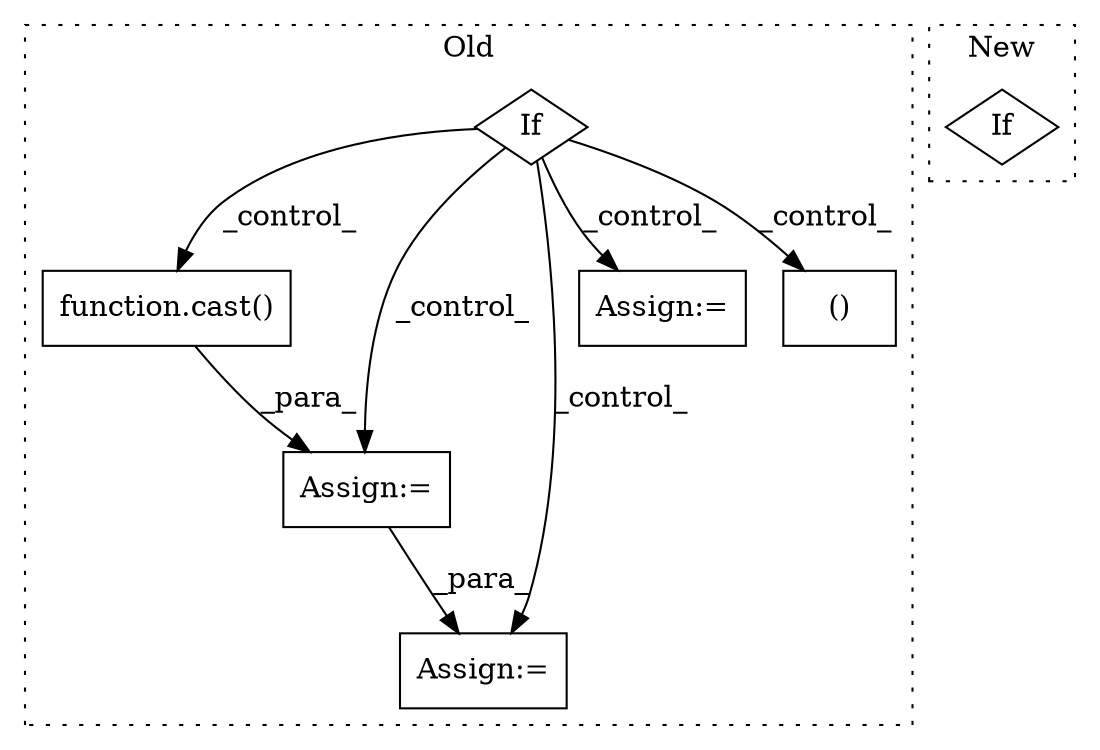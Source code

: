 digraph G {
subgraph cluster0 {
1 [label="function.cast()" a="75" s="1000,1043" l="5,1" shape="box"];
3 [label="Assign:=" a="68" s="1058" l="3" shape="box"];
4 [label="Assign:=" a="68" s="997" l="3" shape="box"];
5 [label="If" a="96" s="716" l="0" shape="diamond"];
6 [label="Assign:=" a="68" s="754" l="18" shape="box"];
7 [label="()" a="54" s="754" l="15" shape="box"];
label = "Old";
style="dotted";
}
subgraph cluster1 {
2 [label="If" a="96" s="727" l="0" shape="diamond"];
label = "New";
style="dotted";
}
1 -> 4 [label="_para_"];
4 -> 3 [label="_para_"];
5 -> 1 [label="_control_"];
5 -> 3 [label="_control_"];
5 -> 7 [label="_control_"];
5 -> 6 [label="_control_"];
5 -> 4 [label="_control_"];
}